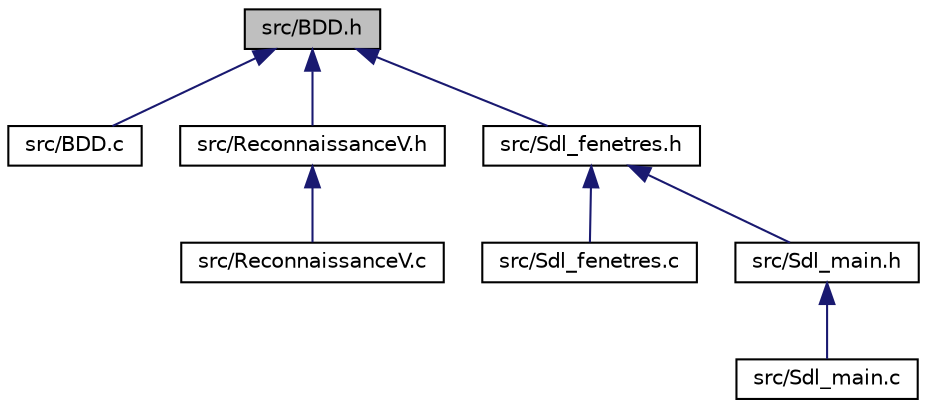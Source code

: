 digraph "src/BDD.h"
{
  edge [fontname="Helvetica",fontsize="10",labelfontname="Helvetica",labelfontsize="10"];
  node [fontname="Helvetica",fontsize="10",shape=record];
  Node1 [label="src/BDD.h",height=0.2,width=0.4,color="black", fillcolor="grey75", style="filled", fontcolor="black"];
  Node1 -> Node2 [dir="back",color="midnightblue",fontsize="10",style="solid",fontname="Helvetica"];
  Node2 [label="src/BDD.c",height=0.2,width=0.4,color="black", fillcolor="white", style="filled",URL="$BDD_8c.html"];
  Node1 -> Node3 [dir="back",color="midnightblue",fontsize="10",style="solid",fontname="Helvetica"];
  Node3 [label="src/ReconnaissanceV.h",height=0.2,width=0.4,color="black", fillcolor="white", style="filled",URL="$ReconnaissanceV_8h.html"];
  Node3 -> Node4 [dir="back",color="midnightblue",fontsize="10",style="solid",fontname="Helvetica"];
  Node4 [label="src/ReconnaissanceV.c",height=0.2,width=0.4,color="black", fillcolor="white", style="filled",URL="$ReconnaissanceV_8c.html"];
  Node1 -> Node5 [dir="back",color="midnightblue",fontsize="10",style="solid",fontname="Helvetica"];
  Node5 [label="src/Sdl_fenetres.h",height=0.2,width=0.4,color="black", fillcolor="white", style="filled",URL="$Sdl__fenetres_8h.html"];
  Node5 -> Node6 [dir="back",color="midnightblue",fontsize="10",style="solid",fontname="Helvetica"];
  Node6 [label="src/Sdl_fenetres.c",height=0.2,width=0.4,color="black", fillcolor="white", style="filled",URL="$Sdl__fenetres_8c.html"];
  Node5 -> Node7 [dir="back",color="midnightblue",fontsize="10",style="solid",fontname="Helvetica"];
  Node7 [label="src/Sdl_main.h",height=0.2,width=0.4,color="black", fillcolor="white", style="filled",URL="$Sdl__main_8h.html"];
  Node7 -> Node8 [dir="back",color="midnightblue",fontsize="10",style="solid",fontname="Helvetica"];
  Node8 [label="src/Sdl_main.c",height=0.2,width=0.4,color="black", fillcolor="white", style="filled",URL="$Sdl__main_8c.html"];
}
